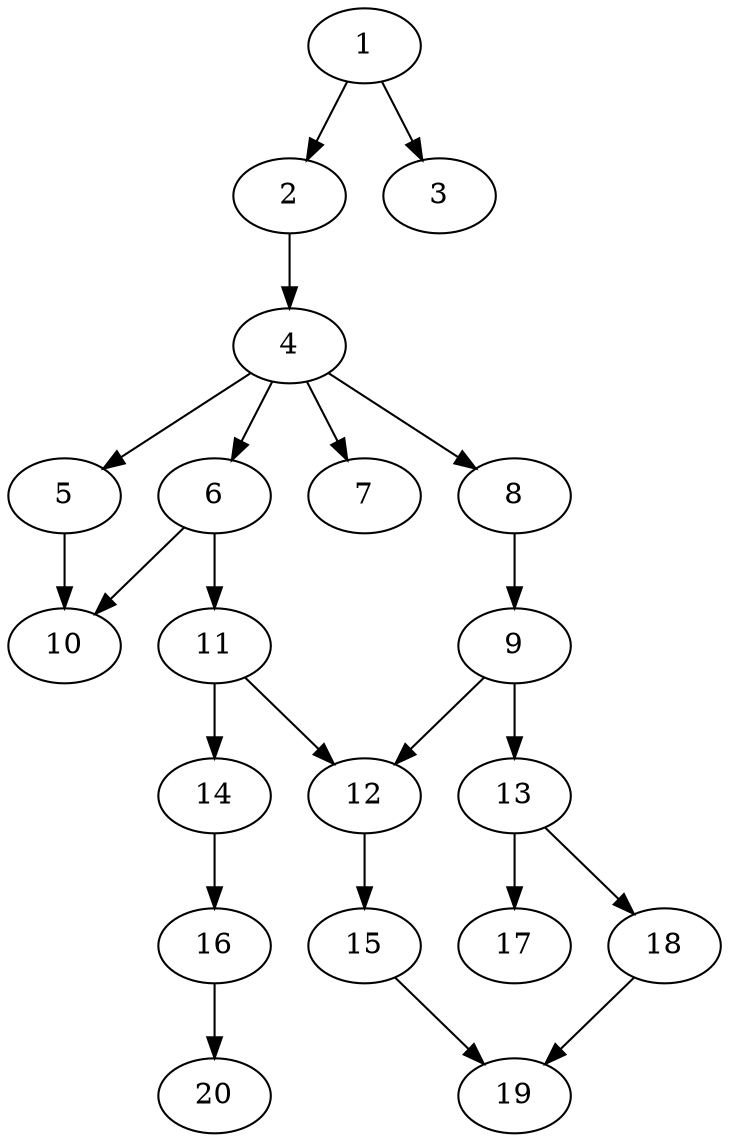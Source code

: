 // DAG automatically generated by daggen at Sat Jul 27 15:34:46 2019
// ./daggen --dot -n 20 --ccr 0.3 --fat 0.4 --regular 0.5 --density 0.4 --mindata 5242880 --maxdata 52428800 
digraph G {
  1 [size="26098347", alpha="0.05", expect_size="7829504"] 
  1 -> 2 [size ="7829504"]
  1 -> 3 [size ="7829504"]
  2 [size="115367253", alpha="0.12", expect_size="34610176"] 
  2 -> 4 [size ="34610176"]
  3 [size="29187413", alpha="0.06", expect_size="8756224"] 
  4 [size="129225387", alpha="0.11", expect_size="38767616"] 
  4 -> 5 [size ="38767616"]
  4 -> 6 [size ="38767616"]
  4 -> 7 [size ="38767616"]
  4 -> 8 [size ="38767616"]
  5 [size="41591467", alpha="0.00", expect_size="12477440"] 
  5 -> 10 [size ="12477440"]
  6 [size="173417813", alpha="0.15", expect_size="52025344"] 
  6 -> 10 [size ="52025344"]
  6 -> 11 [size ="52025344"]
  7 [size="30409387", alpha="0.10", expect_size="9122816"] 
  8 [size="139001173", alpha="0.11", expect_size="41700352"] 
  8 -> 9 [size ="41700352"]
  9 [size="60043947", alpha="0.10", expect_size="18013184"] 
  9 -> 12 [size ="18013184"]
  9 -> 13 [size ="18013184"]
  10 [size="23203840", alpha="0.08", expect_size="6961152"] 
  11 [size="19411627", alpha="0.07", expect_size="5823488"] 
  11 -> 12 [size ="5823488"]
  11 -> 14 [size ="5823488"]
  12 [size="58108587", alpha="0.01", expect_size="17432576"] 
  12 -> 15 [size ="17432576"]
  13 [size="155241813", alpha="0.12", expect_size="46572544"] 
  13 -> 17 [size ="46572544"]
  13 -> 18 [size ="46572544"]
  14 [size="46752427", alpha="0.18", expect_size="14025728"] 
  14 -> 16 [size ="14025728"]
  15 [size="136038400", alpha="0.16", expect_size="40811520"] 
  15 -> 19 [size ="40811520"]
  16 [size="137205760", alpha="0.17", expect_size="41161728"] 
  16 -> 20 [size ="41161728"]
  17 [size="94993067", alpha="0.03", expect_size="28497920"] 
  18 [size="19254613", alpha="0.11", expect_size="5776384"] 
  18 -> 19 [size ="5776384"]
  19 [size="102174720", alpha="0.01", expect_size="30652416"] 
  20 [size="23975253", alpha="0.05", expect_size="7192576"] 
}
